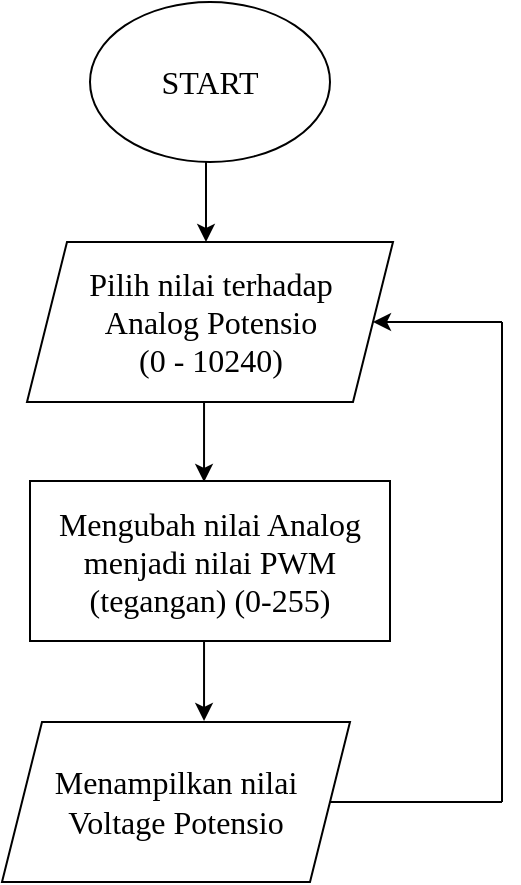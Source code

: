 <mxfile version="24.7.17">
  <diagram name="Copy of Page-1" id="fp6XKwJuCwFejvSkUjyD">
    <mxGraphModel dx="756" dy="392" grid="1" gridSize="10" guides="1" tooltips="1" connect="1" arrows="1" fold="1" page="1" pageScale="1" pageWidth="827" pageHeight="1169" math="0" shadow="0">
      <root>
        <mxCell id="0" />
        <mxCell id="1" parent="0" />
        <mxCell id="NufTpKBaQhYf6jUjpxxS-11" value="&lt;font size=&quot;3&quot; face=&quot;Comic Sans MS&quot;&gt;START&lt;/font&gt;" style="ellipse;whiteSpace=wrap;html=1;" vertex="1" parent="1">
          <mxGeometry x="354" y="40" width="120" height="80" as="geometry" />
        </mxCell>
        <mxCell id="NufTpKBaQhYf6jUjpxxS-12" value="" style="endArrow=classic;html=1;rounded=0;" edge="1" parent="1">
          <mxGeometry width="50" height="50" relative="1" as="geometry">
            <mxPoint x="412" y="120" as="sourcePoint" />
            <mxPoint x="412" y="160" as="targetPoint" />
          </mxGeometry>
        </mxCell>
        <mxCell id="NufTpKBaQhYf6jUjpxxS-13" value="&lt;font size=&quot;3&quot; face=&quot;Comic Sans MS&quot;&gt;Pilih nilai terhadap&lt;/font&gt;&lt;div&gt;&lt;font size=&quot;3&quot; face=&quot;Comic Sans MS&quot;&gt;Analog Potensio&lt;/font&gt;&lt;/div&gt;&lt;div&gt;&lt;font size=&quot;3&quot; face=&quot;Comic Sans MS&quot;&gt;(0 - 10240)&lt;/font&gt;&lt;/div&gt;" style="shape=parallelogram;perimeter=parallelogramPerimeter;whiteSpace=wrap;html=1;fixedSize=1;" vertex="1" parent="1">
          <mxGeometry x="322.5" y="160" width="183" height="80" as="geometry" />
        </mxCell>
        <mxCell id="NufTpKBaQhYf6jUjpxxS-14" value="" style="endArrow=classic;html=1;rounded=0;" edge="1" parent="1">
          <mxGeometry width="50" height="50" relative="1" as="geometry">
            <mxPoint x="411.02" y="240" as="sourcePoint" />
            <mxPoint x="411.02" y="280" as="targetPoint" />
          </mxGeometry>
        </mxCell>
        <mxCell id="NufTpKBaQhYf6jUjpxxS-15" value="&lt;font size=&quot;3&quot; face=&quot;Comic Sans MS&quot;&gt;Mengubah nilai Analog menjadi nilai PWM (tegangan) (0-255)&lt;/font&gt;" style="rounded=0;whiteSpace=wrap;html=1;" vertex="1" parent="1">
          <mxGeometry x="324" y="279.5" width="180" height="80" as="geometry" />
        </mxCell>
        <mxCell id="NufTpKBaQhYf6jUjpxxS-17" value="" style="endArrow=classic;html=1;rounded=0;" edge="1" parent="1">
          <mxGeometry width="50" height="50" relative="1" as="geometry">
            <mxPoint x="411.02" y="359.5" as="sourcePoint" />
            <mxPoint x="411.02" y="399.5" as="targetPoint" />
          </mxGeometry>
        </mxCell>
        <mxCell id="NufTpKBaQhYf6jUjpxxS-18" value="&lt;font size=&quot;3&quot; face=&quot;Comic Sans MS&quot;&gt;Menampilkan nilai Voltage Potensio&lt;/font&gt;" style="shape=parallelogram;perimeter=parallelogramPerimeter;whiteSpace=wrap;html=1;fixedSize=1;" vertex="1" parent="1">
          <mxGeometry x="310" y="400" width="174" height="80" as="geometry" />
        </mxCell>
        <mxCell id="NufTpKBaQhYf6jUjpxxS-21" value="" style="endArrow=none;html=1;rounded=0;exitX=1;exitY=0.5;exitDx=0;exitDy=0;" edge="1" parent="1" source="NufTpKBaQhYf6jUjpxxS-18">
          <mxGeometry width="50" height="50" relative="1" as="geometry">
            <mxPoint x="493" y="510" as="sourcePoint" />
            <mxPoint x="560" y="440" as="targetPoint" />
          </mxGeometry>
        </mxCell>
        <mxCell id="NufTpKBaQhYf6jUjpxxS-22" value="" style="endArrow=none;html=1;rounded=0;" edge="1" parent="1">
          <mxGeometry width="50" height="50" relative="1" as="geometry">
            <mxPoint x="560" y="440" as="sourcePoint" />
            <mxPoint x="560" y="200" as="targetPoint" />
          </mxGeometry>
        </mxCell>
        <mxCell id="NufTpKBaQhYf6jUjpxxS-23" value="" style="endArrow=classic;html=1;rounded=0;entryX=1;entryY=0.5;entryDx=0;entryDy=0;" edge="1" parent="1" target="NufTpKBaQhYf6jUjpxxS-13">
          <mxGeometry width="50" height="50" relative="1" as="geometry">
            <mxPoint x="560" y="200" as="sourcePoint" />
            <mxPoint x="493" y="201.16" as="targetPoint" />
          </mxGeometry>
        </mxCell>
      </root>
    </mxGraphModel>
  </diagram>
</mxfile>
